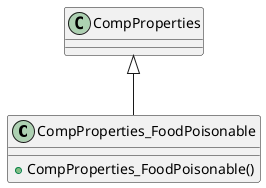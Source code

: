 @startuml
class CompProperties_FoodPoisonable {
    + CompProperties_FoodPoisonable()
}
CompProperties <|-- CompProperties_FoodPoisonable
@enduml
